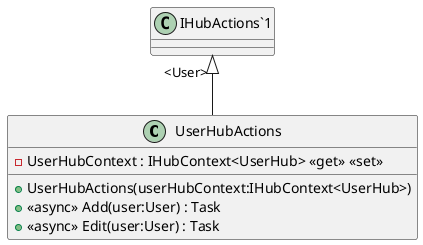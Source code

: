 @startuml
class UserHubActions {
    - UserHubContext : IHubContext<UserHub> <<get>> <<set>>
    + UserHubActions(userHubContext:IHubContext<UserHub>)
    + <<async>> Add(user:User) : Task
    + <<async>> Edit(user:User) : Task
}
"IHubActions`1" "<User>" <|-- UserHubActions
@enduml

